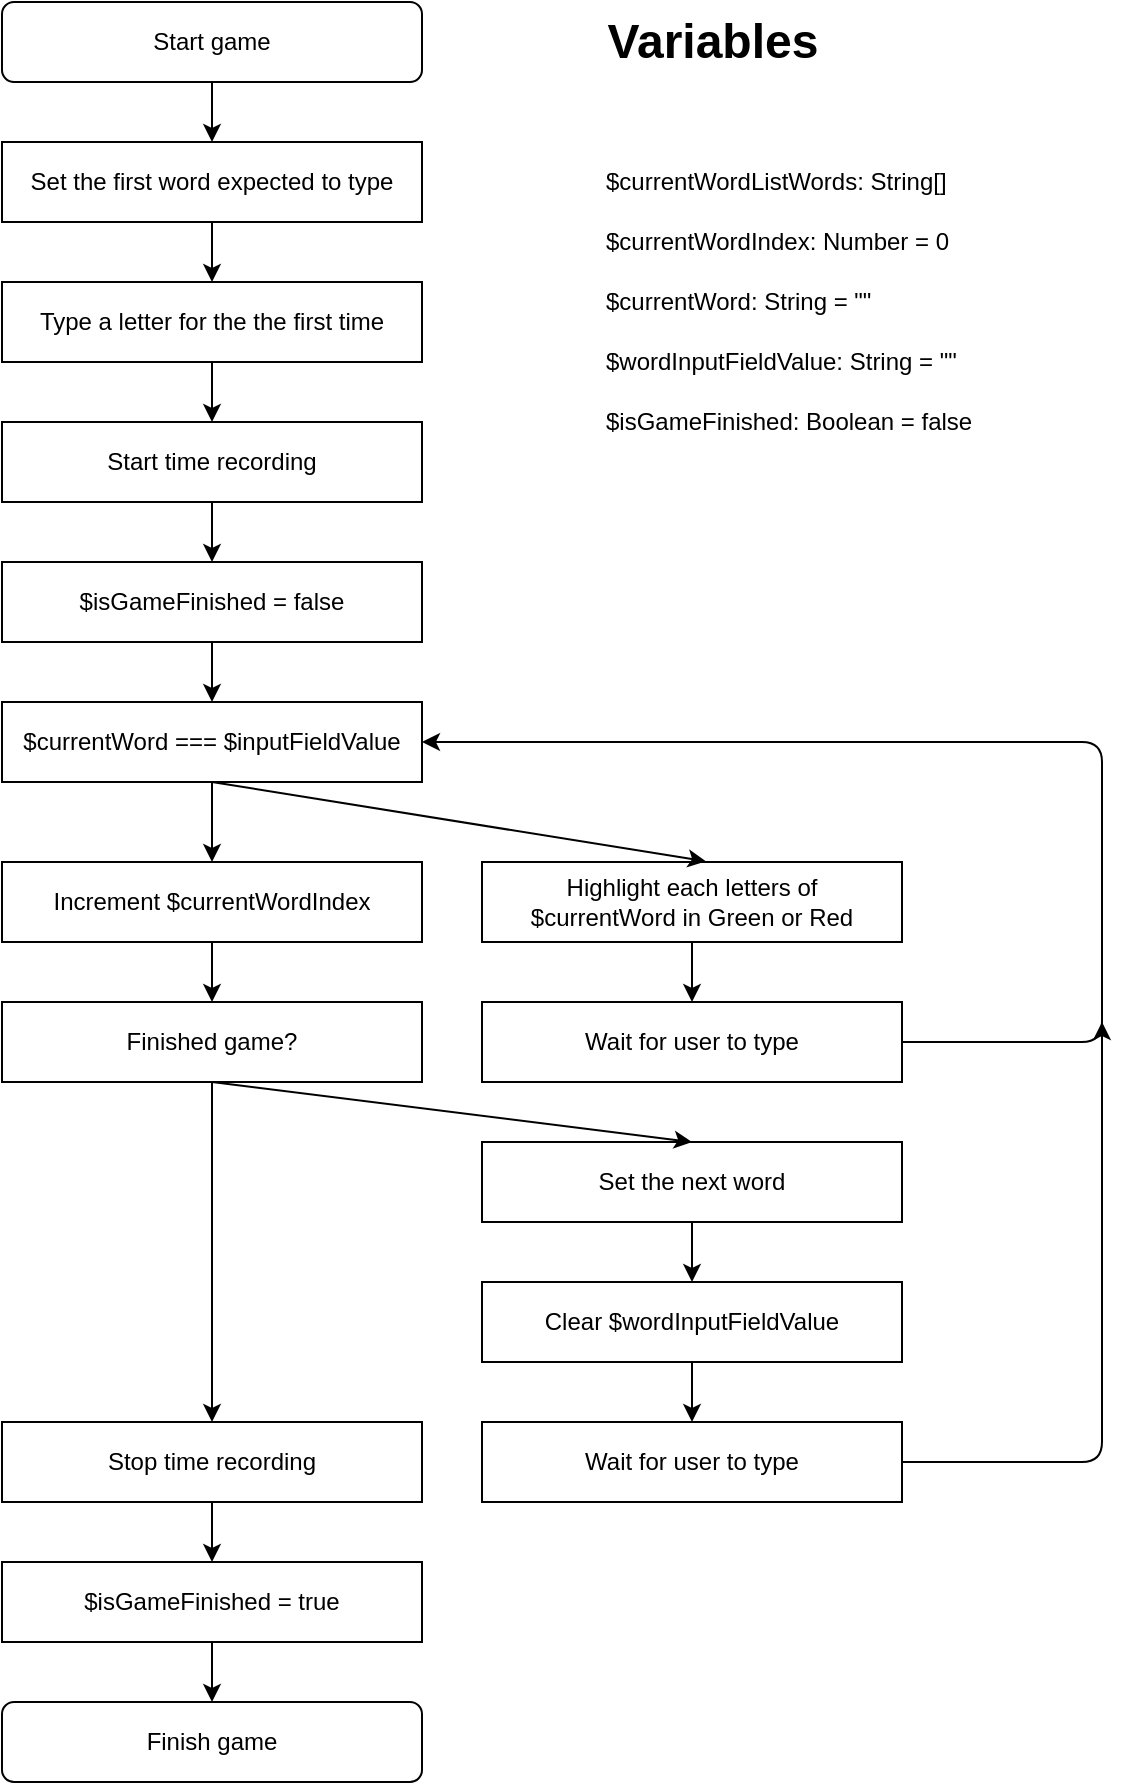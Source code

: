 <mxfile>
    <diagram id="JMY5KxNe1xu-8zNsYWLB" name="Home.vue">
        <mxGraphModel dx="1005" dy="992" grid="1" gridSize="10" guides="1" tooltips="1" connect="1" arrows="1" fold="1" page="1" pageScale="1" pageWidth="413" pageHeight="583" math="0" shadow="0">
            <root>
                <mxCell id="0"/>
                <mxCell id="1" parent="0"/>
                <mxCell id="5" style="edgeStyle=none;html=1;exitX=0.5;exitY=1;exitDx=0;exitDy=0;entryX=0.5;entryY=0;entryDx=0;entryDy=0;" parent="1" source="3" target="4" edge="1">
                    <mxGeometry relative="1" as="geometry"/>
                </mxCell>
                <mxCell id="3" value="Type a letter for the the first time" style="rounded=0;whiteSpace=wrap;html=1;" parent="1" vertex="1">
                    <mxGeometry x="560" y="190" width="210" height="40" as="geometry"/>
                </mxCell>
                <mxCell id="82" style="edgeStyle=none;html=1;exitX=0.5;exitY=1;exitDx=0;exitDy=0;entryX=0.5;entryY=0;entryDx=0;entryDy=0;" edge="1" parent="1" source="4" target="71">
                    <mxGeometry relative="1" as="geometry"/>
                </mxCell>
                <mxCell id="4" value="Start time recording" style="rounded=0;whiteSpace=wrap;html=1;fillColor=none;" parent="1" vertex="1">
                    <mxGeometry x="560" y="260" width="210" height="40" as="geometry"/>
                </mxCell>
                <mxCell id="11" value="Variables" style="text;strokeColor=none;fillColor=none;html=1;fontSize=24;fontStyle=1;verticalAlign=middle;align=center;" parent="1" vertex="1">
                    <mxGeometry x="865" y="50" width="100" height="40" as="geometry"/>
                </mxCell>
                <mxCell id="15" value="$currentWordListWords: String[]" style="text;html=1;align=left;verticalAlign=middle;resizable=0;points=[];autosize=1;strokeColor=none;fillColor=none;" parent="1" vertex="1">
                    <mxGeometry x="860" y="130" width="190" height="20" as="geometry"/>
                </mxCell>
                <mxCell id="16" value="$currentWordIndex: Number = 0" style="text;html=1;align=left;verticalAlign=middle;resizable=0;points=[];autosize=1;strokeColor=none;fillColor=none;" parent="1" vertex="1">
                    <mxGeometry x="860" y="160" width="190" height="20" as="geometry"/>
                </mxCell>
                <mxCell id="17" value="$currentWord: String = &quot;&quot;" style="text;html=1;align=left;verticalAlign=middle;resizable=0;points=[];autosize=1;strokeColor=none;fillColor=none;" parent="1" vertex="1">
                    <mxGeometry x="860" y="190" width="150" height="20" as="geometry"/>
                </mxCell>
                <mxCell id="18" value="$wordInputFieldValue: String = &quot;&quot;" style="text;html=1;align=left;verticalAlign=middle;resizable=0;points=[];autosize=1;strokeColor=none;fillColor=none;" parent="1" vertex="1">
                    <mxGeometry x="860" y="220" width="190" height="20" as="geometry"/>
                </mxCell>
                <mxCell id="19" value="$isGameFinished: Boolean = false" style="text;html=1;align=left;verticalAlign=middle;resizable=0;points=[];autosize=1;strokeColor=none;fillColor=none;" parent="1" vertex="1">
                    <mxGeometry x="860" y="250" width="200" height="20" as="geometry"/>
                </mxCell>
                <mxCell id="89" style="edgeStyle=none;html=1;exitX=0.5;exitY=1;exitDx=0;exitDy=0;entryX=0.5;entryY=0;entryDx=0;entryDy=0;" edge="1" parent="1" source="36" target="49">
                    <mxGeometry relative="1" as="geometry"/>
                </mxCell>
                <mxCell id="90" style="edgeStyle=none;html=1;exitX=0.5;exitY=1;exitDx=0;exitDy=0;entryX=0.533;entryY=-0.008;entryDx=0;entryDy=0;entryPerimeter=0;" edge="1" parent="1" source="36" target="39">
                    <mxGeometry relative="1" as="geometry"/>
                </mxCell>
                <mxCell id="36" value="$currentWord === $inputFieldValue" style="rounded=0;whiteSpace=wrap;html=1;fillColor=none;" parent="1" vertex="1">
                    <mxGeometry x="560" y="400" width="210" height="40" as="geometry"/>
                </mxCell>
                <mxCell id="91" style="edgeStyle=none;html=1;exitX=0.5;exitY=1;exitDx=0;exitDy=0;entryX=0.5;entryY=0;entryDx=0;entryDy=0;" edge="1" parent="1" source="39" target="65">
                    <mxGeometry relative="1" as="geometry"/>
                </mxCell>
                <mxCell id="39" value="&lt;font style=&quot;font-size: 12px&quot;&gt;Highlight each letters of &lt;br&gt;$currentWord in Green or Red&lt;/font&gt;" style="rounded=0;whiteSpace=wrap;html=1;fillColor=none;" parent="1" vertex="1">
                    <mxGeometry x="800" y="480" width="210" height="40" as="geometry"/>
                </mxCell>
                <mxCell id="95" style="edgeStyle=none;html=1;exitX=0.5;exitY=1;exitDx=0;exitDy=0;entryX=0.5;entryY=0;entryDx=0;entryDy=0;" edge="1" parent="1" source="49" target="94">
                    <mxGeometry relative="1" as="geometry"/>
                </mxCell>
                <mxCell id="49" value="&lt;span style=&quot;font-size: 12px&quot;&gt;Increment $currentWordIndex&lt;/span&gt;" style="whiteSpace=wrap;html=1;fontSize=10;fillColor=none;glass=0;spacingTop=0;spacingLeft=0;labelBorderColor=none;spacing=0;" parent="1" vertex="1">
                    <mxGeometry x="560" y="480" width="210" height="40" as="geometry"/>
                </mxCell>
                <mxCell id="99" style="edgeStyle=none;html=1;exitX=0.5;exitY=1;exitDx=0;exitDy=0;entryX=0.5;entryY=0;entryDx=0;entryDy=0;" edge="1" parent="1" source="53" target="68">
                    <mxGeometry relative="1" as="geometry"/>
                </mxCell>
                <mxCell id="53" value="Set the next word" style="whiteSpace=wrap;html=1;fontSize=12;fillColor=none;glass=0;spacingTop=0;spacingLeft=0;labelBorderColor=none;spacing=0;" parent="1" vertex="1">
                    <mxGeometry x="800" y="620" width="210" height="40" as="geometry"/>
                </mxCell>
                <mxCell id="104" style="edgeStyle=none;html=1;exitX=0.5;exitY=1;exitDx=0;exitDy=0;entryX=0.5;entryY=0;entryDx=0;entryDy=0;" edge="1" parent="1" source="56" target="101">
                    <mxGeometry relative="1" as="geometry"/>
                </mxCell>
                <mxCell id="56" value="Stop time recording" style="whiteSpace=wrap;html=1;fontSize=12;fillColor=none;glass=0;spacingTop=0;spacingLeft=0;labelBorderColor=none;spacing=0;" parent="1" vertex="1">
                    <mxGeometry x="560" y="760" width="210" height="40" as="geometry"/>
                </mxCell>
                <mxCell id="92" style="edgeStyle=none;html=1;exitX=1;exitY=0.5;exitDx=0;exitDy=0;entryX=1;entryY=0.5;entryDx=0;entryDy=0;" edge="1" parent="1" source="65" target="36">
                    <mxGeometry relative="1" as="geometry">
                        <mxPoint x="950" y="420" as="targetPoint"/>
                        <Array as="points">
                            <mxPoint x="1110" y="570"/>
                            <mxPoint x="1110" y="420"/>
                        </Array>
                    </mxGeometry>
                </mxCell>
                <mxCell id="65" value="Wait for user to type" style="whiteSpace=wrap;html=1;glass=0;labelBackgroundColor=none;labelBorderColor=none;fontSize=12;fillColor=none;" parent="1" vertex="1">
                    <mxGeometry x="800" y="550" width="210" height="40" as="geometry"/>
                </mxCell>
                <mxCell id="100" style="edgeStyle=none;html=1;exitX=0.5;exitY=1;exitDx=0;exitDy=0;entryX=0.5;entryY=0;entryDx=0;entryDy=0;" edge="1" parent="1" source="68" target="93">
                    <mxGeometry relative="1" as="geometry"/>
                </mxCell>
                <mxCell id="68" value="Clear $wordInputFieldValue" style="whiteSpace=wrap;html=1;glass=0;labelBackgroundColor=none;labelBorderColor=none;fontSize=12;fillColor=none;" parent="1" vertex="1">
                    <mxGeometry x="800" y="690" width="210" height="40" as="geometry"/>
                </mxCell>
                <mxCell id="83" style="edgeStyle=none;html=1;exitX=0.5;exitY=1;exitDx=0;exitDy=0;entryX=0.5;entryY=0;entryDx=0;entryDy=0;" edge="1" parent="1" source="71" target="36">
                    <mxGeometry relative="1" as="geometry"/>
                </mxCell>
                <mxCell id="71" value="$isGameFinished = false" style="rounded=0;whiteSpace=wrap;html=1;fillColor=none;" vertex="1" parent="1">
                    <mxGeometry x="560" y="330" width="210" height="40" as="geometry"/>
                </mxCell>
                <mxCell id="85" value="Finish game" style="rounded=1;whiteSpace=wrap;html=1;fillColor=none;" vertex="1" parent="1">
                    <mxGeometry x="560" y="900" width="210" height="40" as="geometry"/>
                </mxCell>
                <mxCell id="98" style="edgeStyle=none;html=1;exitX=1;exitY=0.5;exitDx=0;exitDy=0;" edge="1" parent="1" source="93">
                    <mxGeometry relative="1" as="geometry">
                        <mxPoint x="1110" y="560" as="targetPoint"/>
                        <Array as="points">
                            <mxPoint x="1110" y="780"/>
                        </Array>
                    </mxGeometry>
                </mxCell>
                <mxCell id="93" value="Wait for user to type" style="whiteSpace=wrap;html=1;glass=0;labelBackgroundColor=none;labelBorderColor=none;fontSize=12;fillColor=none;" vertex="1" parent="1">
                    <mxGeometry x="800" y="760" width="210" height="40" as="geometry"/>
                </mxCell>
                <mxCell id="96" style="edgeStyle=none;html=1;exitX=0.5;exitY=1;exitDx=0;exitDy=0;entryX=0.5;entryY=0;entryDx=0;entryDy=0;" edge="1" parent="1" source="94" target="56">
                    <mxGeometry relative="1" as="geometry">
                        <mxPoint x="650" y="840" as="targetPoint"/>
                    </mxGeometry>
                </mxCell>
                <mxCell id="97" style="edgeStyle=none;html=1;exitX=0.5;exitY=1;exitDx=0;exitDy=0;entryX=0.5;entryY=0;entryDx=0;entryDy=0;" edge="1" parent="1" source="94" target="53">
                    <mxGeometry relative="1" as="geometry"/>
                </mxCell>
                <mxCell id="94" value="&lt;span style=&quot;font-size: 12px&quot;&gt;Finished game?&lt;/span&gt;" style="whiteSpace=wrap;html=1;fontSize=10;fillColor=none;glass=0;spacingTop=0;spacingLeft=0;labelBorderColor=none;spacing=0;" vertex="1" parent="1">
                    <mxGeometry x="560" y="550" width="210" height="40" as="geometry"/>
                </mxCell>
                <mxCell id="105" style="edgeStyle=none;html=1;exitX=0.5;exitY=1;exitDx=0;exitDy=0;entryX=0.5;entryY=0;entryDx=0;entryDy=0;" edge="1" parent="1" source="101" target="85">
                    <mxGeometry relative="1" as="geometry"/>
                </mxCell>
                <mxCell id="101" value="$isGameFinished = true" style="whiteSpace=wrap;html=1;fontSize=12;fillColor=none;glass=0;spacingTop=0;spacingLeft=0;labelBorderColor=none;spacing=0;" vertex="1" parent="1">
                    <mxGeometry x="560" y="830" width="210" height="40" as="geometry"/>
                </mxCell>
                <mxCell id="110" style="edgeStyle=none;html=1;exitX=0.5;exitY=1;exitDx=0;exitDy=0;entryX=0.5;entryY=0;entryDx=0;entryDy=0;" edge="1" parent="1" source="107" target="108">
                    <mxGeometry relative="1" as="geometry"/>
                </mxCell>
                <mxCell id="107" value="Start game" style="rounded=1;whiteSpace=wrap;html=1;fillColor=none;" vertex="1" parent="1">
                    <mxGeometry x="560" y="50" width="210" height="40" as="geometry"/>
                </mxCell>
                <mxCell id="109" style="edgeStyle=none;html=1;exitX=0.5;exitY=1;exitDx=0;exitDy=0;entryX=0.5;entryY=0;entryDx=0;entryDy=0;" edge="1" parent="1" source="108" target="3">
                    <mxGeometry relative="1" as="geometry"/>
                </mxCell>
                <mxCell id="108" value="Set the first word expected to type" style="rounded=0;whiteSpace=wrap;html=1;" vertex="1" parent="1">
                    <mxGeometry x="560" y="120" width="210" height="40" as="geometry"/>
                </mxCell>
            </root>
        </mxGraphModel>
    </diagram>
</mxfile>